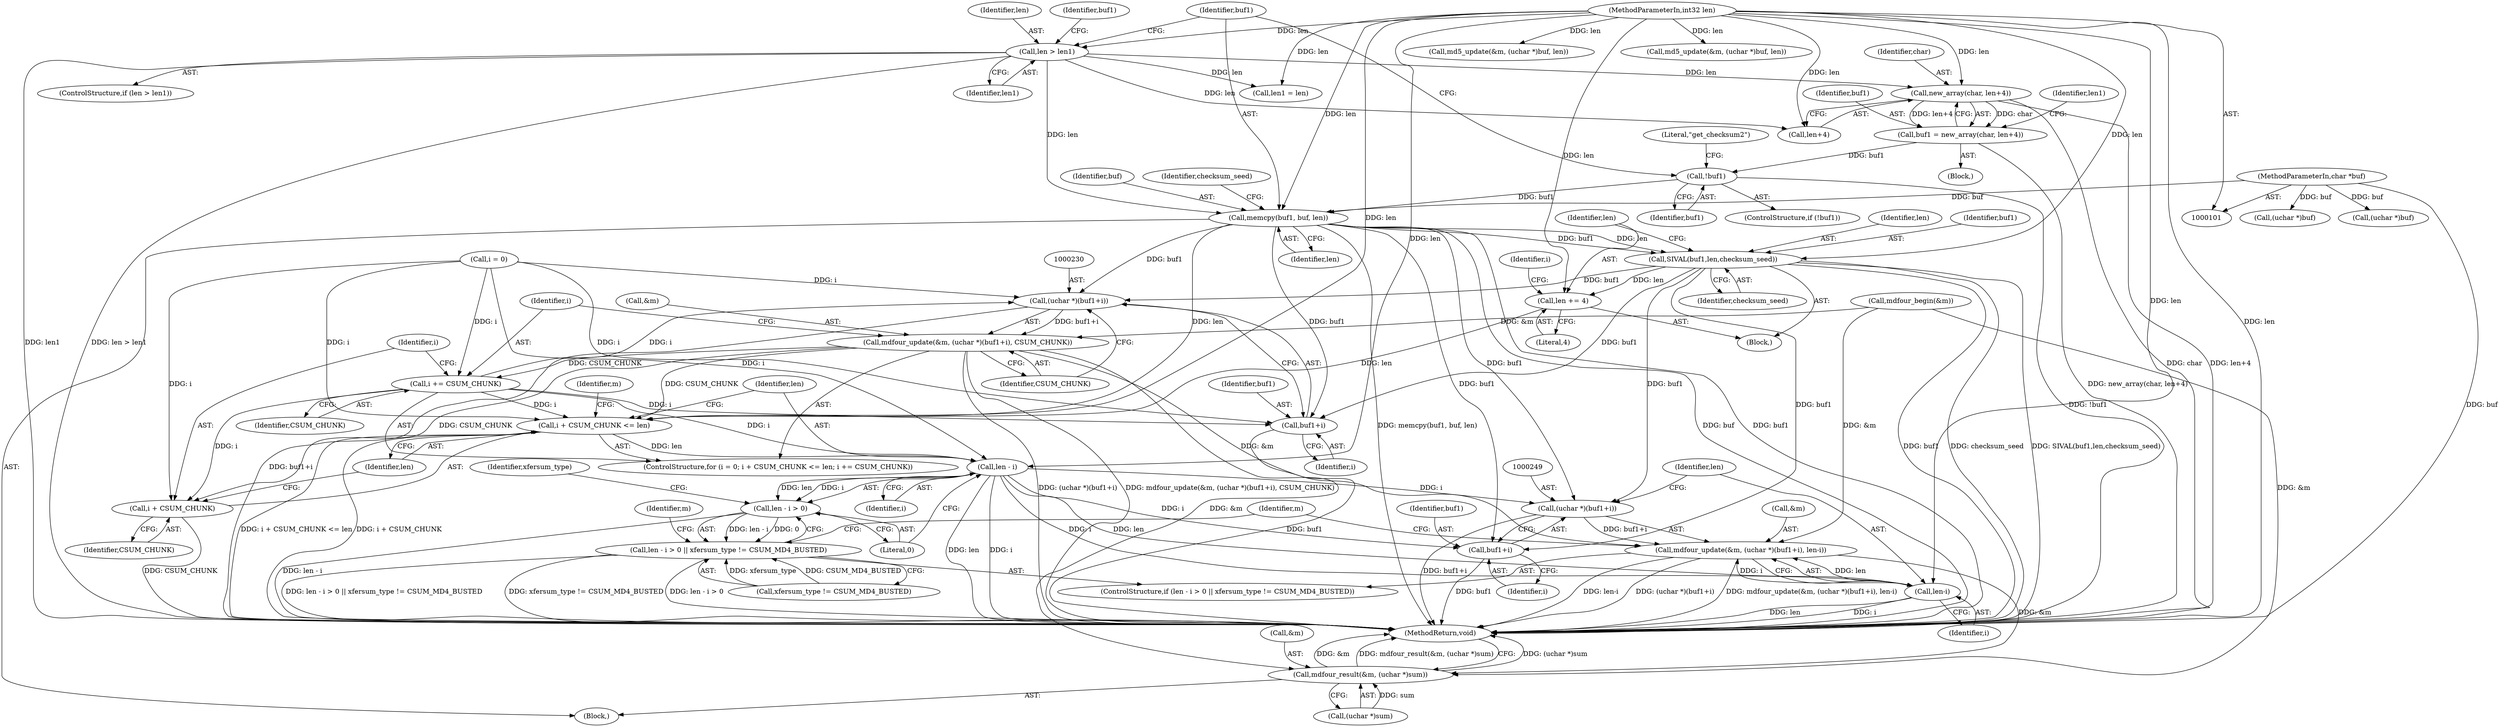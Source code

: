 digraph "1_samba_7b8a4ecd6ff9cdf4e5d3850ebf822f1e989255b3_1@API" {
"1000200" [label="(Call,memcpy(buf1, buf, len))"];
"1000196" [label="(Call,!buf1)"];
"1000185" [label="(Call,buf1 = new_array(char, len+4))"];
"1000187" [label="(Call,new_array(char, len+4))"];
"1000177" [label="(Call,len > len1)"];
"1000103" [label="(MethodParameterIn,int32 len)"];
"1000102" [label="(MethodParameterIn,char *buf)"];
"1000207" [label="(Call,SIVAL(buf1,len,checksum_seed))"];
"1000211" [label="(Call,len += 4)"];
"1000218" [label="(Call,i + CSUM_CHUNK <= len)"];
"1000238" [label="(Call,len - i)"];
"1000237" [label="(Call,len - i > 0)"];
"1000236" [label="(Call,len - i > 0 || xfersum_type != CSUM_MD4_BUSTED)"];
"1000248" [label="(Call,(uchar *)(buf1+i))"];
"1000245" [label="(Call,mdfour_update(&m, (uchar *)(buf1+i), len-i))"];
"1000256" [label="(Call,mdfour_result(&m, (uchar *)sum))"];
"1000250" [label="(Call,buf1+i)"];
"1000253" [label="(Call,len-i)"];
"1000229" [label="(Call,(uchar *)(buf1+i))"];
"1000226" [label="(Call,mdfour_update(&m, (uchar *)(buf1+i), CSUM_CHUNK))"];
"1000219" [label="(Call,i + CSUM_CHUNK)"];
"1000223" [label="(Call,i += CSUM_CHUNK)"];
"1000231" [label="(Call,buf1+i)"];
"1000238" [label="(Call,len - i)"];
"1000234" [label="(Identifier,CSUM_CHUNK)"];
"1000227" [label="(Call,&m)"];
"1000252" [label="(Identifier,i)"];
"1000250" [label="(Call,buf1+i)"];
"1000214" [label="(ControlStructure,for (i = 0; i + CSUM_CHUNK <= len; i += CSUM_CHUNK))"];
"1000102" [label="(MethodParameterIn,char *buf)"];
"1000176" [label="(ControlStructure,if (len > len1))"];
"1000258" [label="(Identifier,m)"];
"1000201" [label="(Identifier,buf1)"];
"1000211" [label="(Call,len += 4)"];
"1000253" [label="(Call,len-i)"];
"1000193" [label="(Identifier,len1)"];
"1000202" [label="(Identifier,buf)"];
"1000219" [label="(Call,i + CSUM_CHUNK)"];
"1000232" [label="(Identifier,buf1)"];
"1000213" [label="(Literal,4)"];
"1000208" [label="(Identifier,buf1)"];
"1000197" [label="(Identifier,buf1)"];
"1000224" [label="(Identifier,i)"];
"1000233" [label="(Identifier,i)"];
"1000229" [label="(Call,(uchar *)(buf1+i))"];
"1000180" [label="(Block,)"];
"1000189" [label="(Call,len+4)"];
"1000241" [label="(Literal,0)"];
"1000254" [label="(Identifier,len)"];
"1000177" [label="(Call,len > len1)"];
"1000192" [label="(Call,len1 = len)"];
"1000195" [label="(ControlStructure,if (!buf1))"];
"1000231" [label="(Call,buf1+i)"];
"1000178" [label="(Identifier,len)"];
"1000210" [label="(Identifier,checksum_seed)"];
"1000212" [label="(Identifier,len)"];
"1000218" [label="(Call,i + CSUM_CHUNK <= len)"];
"1000223" [label="(Call,i += CSUM_CHUNK)"];
"1000243" [label="(Identifier,xfersum_type)"];
"1000216" [label="(Identifier,i)"];
"1000182" [label="(Identifier,buf1)"];
"1000228" [label="(Identifier,m)"];
"1000242" [label="(Call,xfersum_type != CSUM_MD4_BUSTED)"];
"1000257" [label="(Call,&m)"];
"1000262" [label="(MethodReturn,void)"];
"1000255" [label="(Identifier,i)"];
"1000186" [label="(Identifier,buf1)"];
"1000143" [label="(Call,(uchar *)buf)"];
"1000245" [label="(Call,mdfour_update(&m, (uchar *)(buf1+i), len-i))"];
"1000131" [label="(Call,md5_update(&m, (uchar *)buf, len))"];
"1000188" [label="(Identifier,char)"];
"1000221" [label="(Identifier,CSUM_CHUNK)"];
"1000200" [label="(Call,memcpy(buf1, buf, len))"];
"1000187" [label="(Call,new_array(char, len+4))"];
"1000247" [label="(Identifier,m)"];
"1000173" [label="(Call,mdfour_begin(&m))"];
"1000222" [label="(Identifier,len)"];
"1000199" [label="(Literal,\"get_checksum2\")"];
"1000179" [label="(Identifier,len1)"];
"1000220" [label="(Identifier,i)"];
"1000256" [label="(Call,mdfour_result(&m, (uchar *)sum))"];
"1000225" [label="(Identifier,CSUM_CHUNK)"];
"1000134" [label="(Call,(uchar *)buf)"];
"1000209" [label="(Identifier,len)"];
"1000226" [label="(Call,mdfour_update(&m, (uchar *)(buf1+i), CSUM_CHUNK))"];
"1000237" [label="(Call,len - i > 0)"];
"1000246" [label="(Call,&m)"];
"1000259" [label="(Call,(uchar *)sum)"];
"1000169" [label="(Block,)"];
"1000140" [label="(Call,md5_update(&m, (uchar *)buf, len))"];
"1000206" [label="(Block,)"];
"1000240" [label="(Identifier,i)"];
"1000215" [label="(Call,i = 0)"];
"1000103" [label="(MethodParameterIn,int32 len)"];
"1000236" [label="(Call,len - i > 0 || xfersum_type != CSUM_MD4_BUSTED)"];
"1000205" [label="(Identifier,checksum_seed)"];
"1000203" [label="(Identifier,len)"];
"1000239" [label="(Identifier,len)"];
"1000196" [label="(Call,!buf1)"];
"1000235" [label="(ControlStructure,if (len - i > 0 || xfersum_type != CSUM_MD4_BUSTED))"];
"1000251" [label="(Identifier,buf1)"];
"1000207" [label="(Call,SIVAL(buf1,len,checksum_seed))"];
"1000185" [label="(Call,buf1 = new_array(char, len+4))"];
"1000248" [label="(Call,(uchar *)(buf1+i))"];
"1000200" -> "1000169"  [label="AST: "];
"1000200" -> "1000203"  [label="CFG: "];
"1000201" -> "1000200"  [label="AST: "];
"1000202" -> "1000200"  [label="AST: "];
"1000203" -> "1000200"  [label="AST: "];
"1000205" -> "1000200"  [label="CFG: "];
"1000200" -> "1000262"  [label="DDG: buf1"];
"1000200" -> "1000262"  [label="DDG: memcpy(buf1, buf, len)"];
"1000200" -> "1000262"  [label="DDG: buf"];
"1000196" -> "1000200"  [label="DDG: buf1"];
"1000102" -> "1000200"  [label="DDG: buf"];
"1000177" -> "1000200"  [label="DDG: len"];
"1000103" -> "1000200"  [label="DDG: len"];
"1000200" -> "1000207"  [label="DDG: buf1"];
"1000200" -> "1000207"  [label="DDG: len"];
"1000200" -> "1000218"  [label="DDG: len"];
"1000200" -> "1000229"  [label="DDG: buf1"];
"1000200" -> "1000231"  [label="DDG: buf1"];
"1000200" -> "1000248"  [label="DDG: buf1"];
"1000200" -> "1000250"  [label="DDG: buf1"];
"1000196" -> "1000195"  [label="AST: "];
"1000196" -> "1000197"  [label="CFG: "];
"1000197" -> "1000196"  [label="AST: "];
"1000199" -> "1000196"  [label="CFG: "];
"1000201" -> "1000196"  [label="CFG: "];
"1000196" -> "1000262"  [label="DDG: !buf1"];
"1000185" -> "1000196"  [label="DDG: buf1"];
"1000185" -> "1000180"  [label="AST: "];
"1000185" -> "1000187"  [label="CFG: "];
"1000186" -> "1000185"  [label="AST: "];
"1000187" -> "1000185"  [label="AST: "];
"1000193" -> "1000185"  [label="CFG: "];
"1000185" -> "1000262"  [label="DDG: new_array(char, len+4)"];
"1000187" -> "1000185"  [label="DDG: char"];
"1000187" -> "1000185"  [label="DDG: len+4"];
"1000187" -> "1000189"  [label="CFG: "];
"1000188" -> "1000187"  [label="AST: "];
"1000189" -> "1000187"  [label="AST: "];
"1000187" -> "1000262"  [label="DDG: char"];
"1000187" -> "1000262"  [label="DDG: len+4"];
"1000177" -> "1000187"  [label="DDG: len"];
"1000103" -> "1000187"  [label="DDG: len"];
"1000177" -> "1000176"  [label="AST: "];
"1000177" -> "1000179"  [label="CFG: "];
"1000178" -> "1000177"  [label="AST: "];
"1000179" -> "1000177"  [label="AST: "];
"1000182" -> "1000177"  [label="CFG: "];
"1000201" -> "1000177"  [label="CFG: "];
"1000177" -> "1000262"  [label="DDG: len1"];
"1000177" -> "1000262"  [label="DDG: len > len1"];
"1000103" -> "1000177"  [label="DDG: len"];
"1000177" -> "1000189"  [label="DDG: len"];
"1000177" -> "1000192"  [label="DDG: len"];
"1000103" -> "1000101"  [label="AST: "];
"1000103" -> "1000262"  [label="DDG: len"];
"1000103" -> "1000131"  [label="DDG: len"];
"1000103" -> "1000140"  [label="DDG: len"];
"1000103" -> "1000189"  [label="DDG: len"];
"1000103" -> "1000192"  [label="DDG: len"];
"1000103" -> "1000207"  [label="DDG: len"];
"1000103" -> "1000211"  [label="DDG: len"];
"1000103" -> "1000218"  [label="DDG: len"];
"1000103" -> "1000238"  [label="DDG: len"];
"1000103" -> "1000253"  [label="DDG: len"];
"1000102" -> "1000101"  [label="AST: "];
"1000102" -> "1000262"  [label="DDG: buf"];
"1000102" -> "1000134"  [label="DDG: buf"];
"1000102" -> "1000143"  [label="DDG: buf"];
"1000207" -> "1000206"  [label="AST: "];
"1000207" -> "1000210"  [label="CFG: "];
"1000208" -> "1000207"  [label="AST: "];
"1000209" -> "1000207"  [label="AST: "];
"1000210" -> "1000207"  [label="AST: "];
"1000212" -> "1000207"  [label="CFG: "];
"1000207" -> "1000262"  [label="DDG: buf1"];
"1000207" -> "1000262"  [label="DDG: checksum_seed"];
"1000207" -> "1000262"  [label="DDG: SIVAL(buf1,len,checksum_seed)"];
"1000207" -> "1000211"  [label="DDG: len"];
"1000207" -> "1000229"  [label="DDG: buf1"];
"1000207" -> "1000231"  [label="DDG: buf1"];
"1000207" -> "1000248"  [label="DDG: buf1"];
"1000207" -> "1000250"  [label="DDG: buf1"];
"1000211" -> "1000206"  [label="AST: "];
"1000211" -> "1000213"  [label="CFG: "];
"1000212" -> "1000211"  [label="AST: "];
"1000213" -> "1000211"  [label="AST: "];
"1000216" -> "1000211"  [label="CFG: "];
"1000211" -> "1000218"  [label="DDG: len"];
"1000218" -> "1000214"  [label="AST: "];
"1000218" -> "1000222"  [label="CFG: "];
"1000219" -> "1000218"  [label="AST: "];
"1000222" -> "1000218"  [label="AST: "];
"1000228" -> "1000218"  [label="CFG: "];
"1000239" -> "1000218"  [label="CFG: "];
"1000218" -> "1000262"  [label="DDG: i + CSUM_CHUNK <= len"];
"1000218" -> "1000262"  [label="DDG: i + CSUM_CHUNK"];
"1000215" -> "1000218"  [label="DDG: i"];
"1000223" -> "1000218"  [label="DDG: i"];
"1000226" -> "1000218"  [label="DDG: CSUM_CHUNK"];
"1000218" -> "1000238"  [label="DDG: len"];
"1000238" -> "1000237"  [label="AST: "];
"1000238" -> "1000240"  [label="CFG: "];
"1000239" -> "1000238"  [label="AST: "];
"1000240" -> "1000238"  [label="AST: "];
"1000241" -> "1000238"  [label="CFG: "];
"1000238" -> "1000262"  [label="DDG: len"];
"1000238" -> "1000262"  [label="DDG: i"];
"1000238" -> "1000237"  [label="DDG: len"];
"1000238" -> "1000237"  [label="DDG: i"];
"1000215" -> "1000238"  [label="DDG: i"];
"1000223" -> "1000238"  [label="DDG: i"];
"1000238" -> "1000248"  [label="DDG: i"];
"1000238" -> "1000250"  [label="DDG: i"];
"1000238" -> "1000253"  [label="DDG: len"];
"1000238" -> "1000253"  [label="DDG: i"];
"1000237" -> "1000236"  [label="AST: "];
"1000237" -> "1000241"  [label="CFG: "];
"1000241" -> "1000237"  [label="AST: "];
"1000243" -> "1000237"  [label="CFG: "];
"1000236" -> "1000237"  [label="CFG: "];
"1000237" -> "1000262"  [label="DDG: len - i"];
"1000237" -> "1000236"  [label="DDG: len - i"];
"1000237" -> "1000236"  [label="DDG: 0"];
"1000236" -> "1000235"  [label="AST: "];
"1000236" -> "1000242"  [label="CFG: "];
"1000242" -> "1000236"  [label="AST: "];
"1000247" -> "1000236"  [label="CFG: "];
"1000258" -> "1000236"  [label="CFG: "];
"1000236" -> "1000262"  [label="DDG: len - i > 0"];
"1000236" -> "1000262"  [label="DDG: len - i > 0 || xfersum_type != CSUM_MD4_BUSTED"];
"1000236" -> "1000262"  [label="DDG: xfersum_type != CSUM_MD4_BUSTED"];
"1000242" -> "1000236"  [label="DDG: xfersum_type"];
"1000242" -> "1000236"  [label="DDG: CSUM_MD4_BUSTED"];
"1000248" -> "1000245"  [label="AST: "];
"1000248" -> "1000250"  [label="CFG: "];
"1000249" -> "1000248"  [label="AST: "];
"1000250" -> "1000248"  [label="AST: "];
"1000254" -> "1000248"  [label="CFG: "];
"1000248" -> "1000262"  [label="DDG: buf1+i"];
"1000248" -> "1000245"  [label="DDG: buf1+i"];
"1000245" -> "1000235"  [label="AST: "];
"1000245" -> "1000253"  [label="CFG: "];
"1000246" -> "1000245"  [label="AST: "];
"1000253" -> "1000245"  [label="AST: "];
"1000258" -> "1000245"  [label="CFG: "];
"1000245" -> "1000262"  [label="DDG: len-i"];
"1000245" -> "1000262"  [label="DDG: (uchar *)(buf1+i)"];
"1000245" -> "1000262"  [label="DDG: mdfour_update(&m, (uchar *)(buf1+i), len-i)"];
"1000226" -> "1000245"  [label="DDG: &m"];
"1000173" -> "1000245"  [label="DDG: &m"];
"1000253" -> "1000245"  [label="DDG: len"];
"1000253" -> "1000245"  [label="DDG: i"];
"1000245" -> "1000256"  [label="DDG: &m"];
"1000256" -> "1000169"  [label="AST: "];
"1000256" -> "1000259"  [label="CFG: "];
"1000257" -> "1000256"  [label="AST: "];
"1000259" -> "1000256"  [label="AST: "];
"1000262" -> "1000256"  [label="CFG: "];
"1000256" -> "1000262"  [label="DDG: (uchar *)sum"];
"1000256" -> "1000262"  [label="DDG: &m"];
"1000256" -> "1000262"  [label="DDG: mdfour_result(&m, (uchar *)sum)"];
"1000226" -> "1000256"  [label="DDG: &m"];
"1000173" -> "1000256"  [label="DDG: &m"];
"1000259" -> "1000256"  [label="DDG: sum"];
"1000250" -> "1000252"  [label="CFG: "];
"1000251" -> "1000250"  [label="AST: "];
"1000252" -> "1000250"  [label="AST: "];
"1000250" -> "1000262"  [label="DDG: buf1"];
"1000253" -> "1000255"  [label="CFG: "];
"1000254" -> "1000253"  [label="AST: "];
"1000255" -> "1000253"  [label="AST: "];
"1000253" -> "1000262"  [label="DDG: i"];
"1000253" -> "1000262"  [label="DDG: len"];
"1000229" -> "1000226"  [label="AST: "];
"1000229" -> "1000231"  [label="CFG: "];
"1000230" -> "1000229"  [label="AST: "];
"1000231" -> "1000229"  [label="AST: "];
"1000234" -> "1000229"  [label="CFG: "];
"1000229" -> "1000262"  [label="DDG: buf1+i"];
"1000229" -> "1000226"  [label="DDG: buf1+i"];
"1000215" -> "1000229"  [label="DDG: i"];
"1000223" -> "1000229"  [label="DDG: i"];
"1000226" -> "1000214"  [label="AST: "];
"1000226" -> "1000234"  [label="CFG: "];
"1000227" -> "1000226"  [label="AST: "];
"1000234" -> "1000226"  [label="AST: "];
"1000224" -> "1000226"  [label="CFG: "];
"1000226" -> "1000262"  [label="DDG: mdfour_update(&m, (uchar *)(buf1+i), CSUM_CHUNK)"];
"1000226" -> "1000262"  [label="DDG: (uchar *)(buf1+i)"];
"1000226" -> "1000219"  [label="DDG: CSUM_CHUNK"];
"1000226" -> "1000223"  [label="DDG: CSUM_CHUNK"];
"1000173" -> "1000226"  [label="DDG: &m"];
"1000219" -> "1000221"  [label="CFG: "];
"1000220" -> "1000219"  [label="AST: "];
"1000221" -> "1000219"  [label="AST: "];
"1000222" -> "1000219"  [label="CFG: "];
"1000219" -> "1000262"  [label="DDG: CSUM_CHUNK"];
"1000215" -> "1000219"  [label="DDG: i"];
"1000223" -> "1000219"  [label="DDG: i"];
"1000223" -> "1000214"  [label="AST: "];
"1000223" -> "1000225"  [label="CFG: "];
"1000224" -> "1000223"  [label="AST: "];
"1000225" -> "1000223"  [label="AST: "];
"1000220" -> "1000223"  [label="CFG: "];
"1000215" -> "1000223"  [label="DDG: i"];
"1000223" -> "1000231"  [label="DDG: i"];
"1000231" -> "1000233"  [label="CFG: "];
"1000232" -> "1000231"  [label="AST: "];
"1000233" -> "1000231"  [label="AST: "];
"1000231" -> "1000262"  [label="DDG: buf1"];
"1000215" -> "1000231"  [label="DDG: i"];
}
